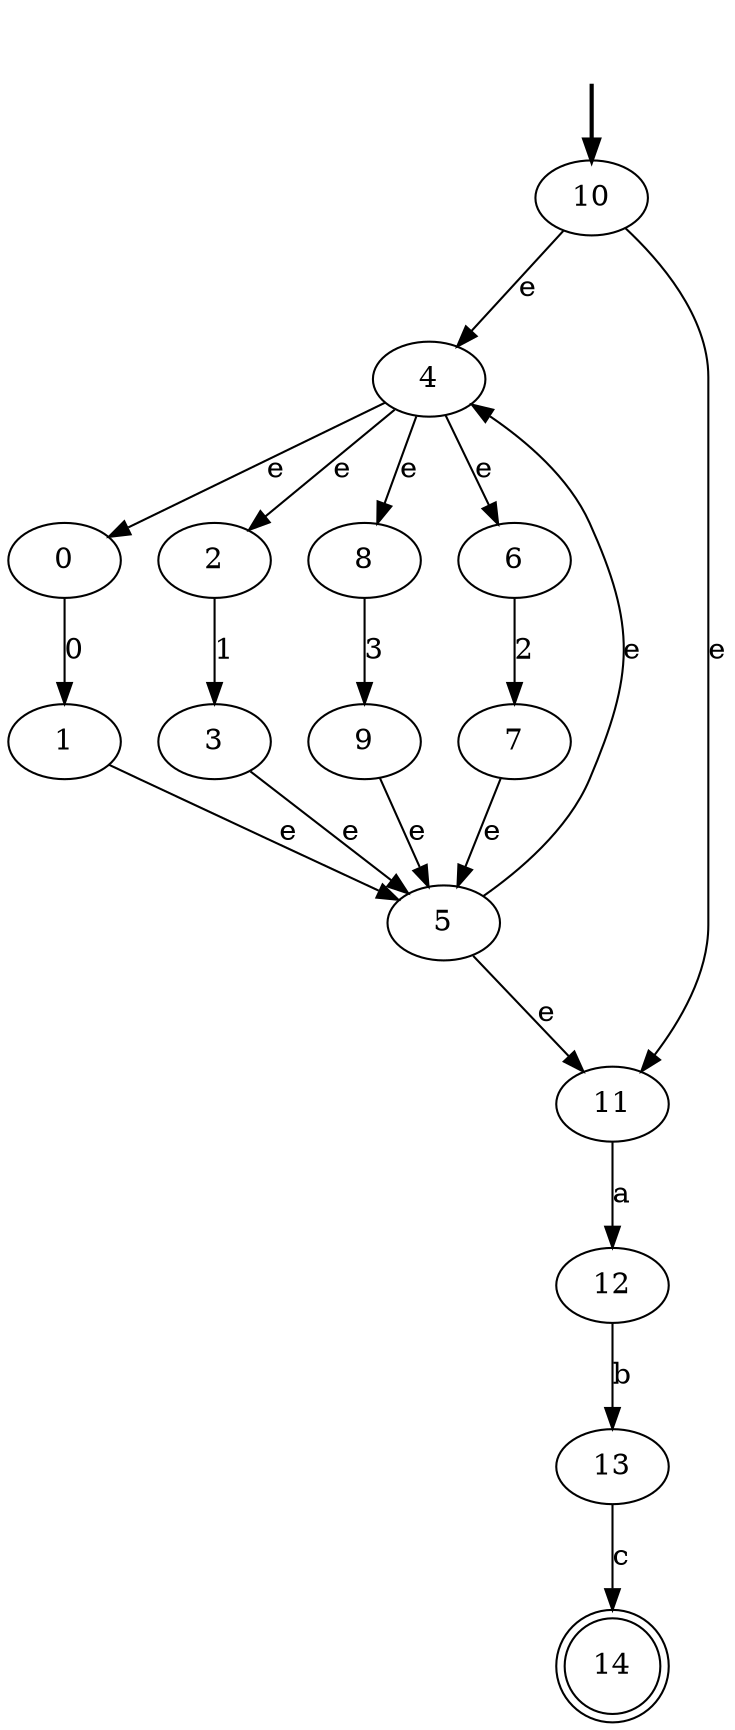 digraph {
	fake0 [style=invisible]
	4
	1
	3
	0
	2
	11
	5
	14 [shape=doublecircle]
	8
	12
	13
	10 [root=true]
	7
	9
	6
	fake0 -> 10 [style=bold]
	0 -> 1 [label=0]
	2 -> 3 [label=1]
	4 -> 0 [label=e]
	4 -> 2 [label=e]
	4 -> 8 [label=e]
	4 -> 6 [label=e]
	1 -> 5 [label=e]
	3 -> 5 [label=e]
	6 -> 7 [label=2]
	7 -> 5 [label=e]
	8 -> 9 [label=3]
	9 -> 5 [label=e]
	10 -> 11 [label=e]
	10 -> 4 [label=e]
	5 -> 11 [label=e]
	5 -> 4 [label=e]
	11 -> 12 [label=a]
	12 -> 13 [label=b]
	13 -> 14 [label=c]
}
